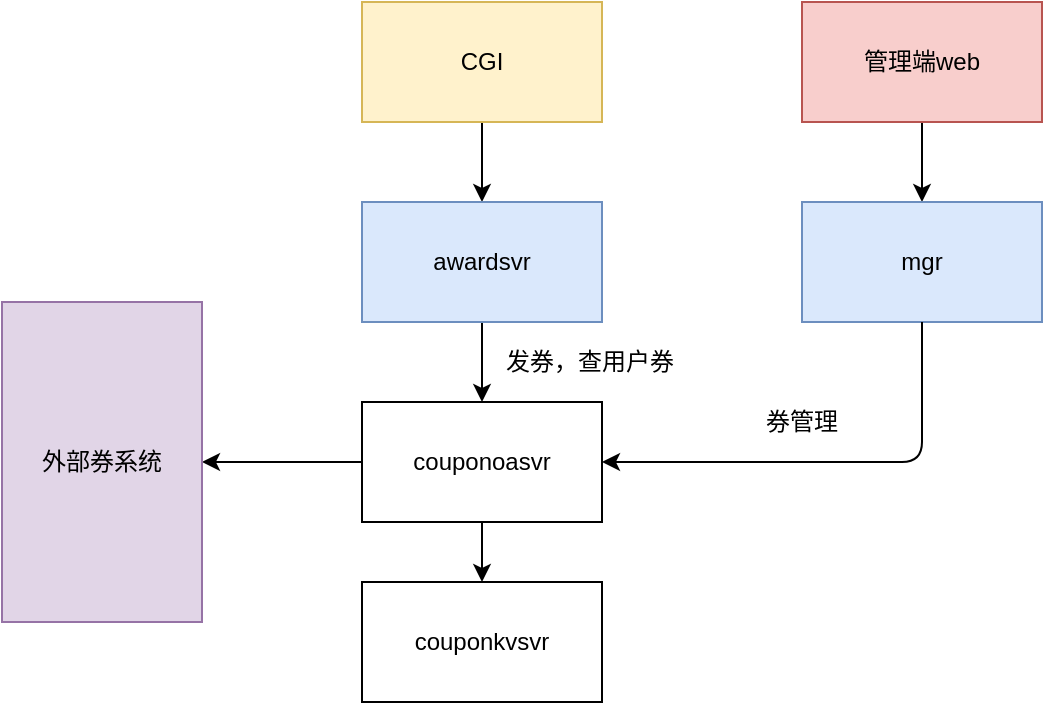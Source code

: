<mxfile version="14.1.9" type="github">
  <diagram id="bFgfZXBy9cXYAgFmSrWO" name="Page-1">
    <mxGraphModel dx="1186" dy="739" grid="1" gridSize="10" guides="1" tooltips="1" connect="1" arrows="1" fold="1" page="1" pageScale="1" pageWidth="827" pageHeight="1169" math="0" shadow="0">
      <root>
        <mxCell id="0" />
        <mxCell id="1" parent="0" />
        <mxCell id="EtPJ6qZoGEF21ooRTRWL-12" value="" style="edgeStyle=orthogonalEdgeStyle;rounded=0;orthogonalLoop=1;jettySize=auto;html=1;" edge="1" parent="1" source="EtPJ6qZoGEF21ooRTRWL-1" target="EtPJ6qZoGEF21ooRTRWL-4">
          <mxGeometry relative="1" as="geometry" />
        </mxCell>
        <mxCell id="EtPJ6qZoGEF21ooRTRWL-1" value="CGI" style="rounded=0;whiteSpace=wrap;html=1;fillColor=#fff2cc;strokeColor=#d6b656;" vertex="1" parent="1">
          <mxGeometry x="300" y="220" width="120" height="60" as="geometry" />
        </mxCell>
        <mxCell id="EtPJ6qZoGEF21ooRTRWL-13" value="" style="edgeStyle=orthogonalEdgeStyle;rounded=0;orthogonalLoop=1;jettySize=auto;html=1;" edge="1" parent="1" source="EtPJ6qZoGEF21ooRTRWL-2" target="EtPJ6qZoGEF21ooRTRWL-3">
          <mxGeometry relative="1" as="geometry" />
        </mxCell>
        <mxCell id="EtPJ6qZoGEF21ooRTRWL-2" value="管理端web" style="rounded=0;whiteSpace=wrap;html=1;fillColor=#f8cecc;strokeColor=#b85450;" vertex="1" parent="1">
          <mxGeometry x="520" y="220" width="120" height="60" as="geometry" />
        </mxCell>
        <mxCell id="EtPJ6qZoGEF21ooRTRWL-3" value="mgr" style="rounded=0;whiteSpace=wrap;html=1;fillColor=#dae8fc;strokeColor=#6c8ebf;" vertex="1" parent="1">
          <mxGeometry x="520" y="320" width="120" height="60" as="geometry" />
        </mxCell>
        <mxCell id="EtPJ6qZoGEF21ooRTRWL-10" value="" style="edgeStyle=orthogonalEdgeStyle;rounded=0;orthogonalLoop=1;jettySize=auto;html=1;" edge="1" parent="1" source="EtPJ6qZoGEF21ooRTRWL-4" target="EtPJ6qZoGEF21ooRTRWL-5">
          <mxGeometry relative="1" as="geometry" />
        </mxCell>
        <mxCell id="EtPJ6qZoGEF21ooRTRWL-4" value="awardsvr" style="rounded=0;whiteSpace=wrap;html=1;fillColor=#dae8fc;strokeColor=#6c8ebf;" vertex="1" parent="1">
          <mxGeometry x="300" y="320" width="120" height="60" as="geometry" />
        </mxCell>
        <mxCell id="EtPJ6qZoGEF21ooRTRWL-9" value="" style="edgeStyle=orthogonalEdgeStyle;rounded=0;orthogonalLoop=1;jettySize=auto;html=1;" edge="1" parent="1" source="EtPJ6qZoGEF21ooRTRWL-5" target="EtPJ6qZoGEF21ooRTRWL-6">
          <mxGeometry relative="1" as="geometry" />
        </mxCell>
        <mxCell id="EtPJ6qZoGEF21ooRTRWL-14" value="" style="edgeStyle=orthogonalEdgeStyle;rounded=0;orthogonalLoop=1;jettySize=auto;html=1;" edge="1" parent="1" source="EtPJ6qZoGEF21ooRTRWL-5" target="EtPJ6qZoGEF21ooRTRWL-8">
          <mxGeometry relative="1" as="geometry" />
        </mxCell>
        <mxCell id="EtPJ6qZoGEF21ooRTRWL-5" value="couponoasvr" style="rounded=0;whiteSpace=wrap;html=1;" vertex="1" parent="1">
          <mxGeometry x="300" y="420" width="120" height="60" as="geometry" />
        </mxCell>
        <mxCell id="EtPJ6qZoGEF21ooRTRWL-6" value="couponkvsvr" style="rounded=0;whiteSpace=wrap;html=1;" vertex="1" parent="1">
          <mxGeometry x="300" y="510" width="120" height="60" as="geometry" />
        </mxCell>
        <mxCell id="EtPJ6qZoGEF21ooRTRWL-8" value="外部券系统" style="rounded=0;whiteSpace=wrap;html=1;fillColor=#e1d5e7;strokeColor=#9673a6;" vertex="1" parent="1">
          <mxGeometry x="120" y="370" width="100" height="160" as="geometry" />
        </mxCell>
        <mxCell id="EtPJ6qZoGEF21ooRTRWL-11" value="" style="endArrow=classic;html=1;exitX=0.5;exitY=1;exitDx=0;exitDy=0;entryX=1;entryY=0.5;entryDx=0;entryDy=0;" edge="1" parent="1" source="EtPJ6qZoGEF21ooRTRWL-3" target="EtPJ6qZoGEF21ooRTRWL-5">
          <mxGeometry width="50" height="50" relative="1" as="geometry">
            <mxPoint x="380" y="400" as="sourcePoint" />
            <mxPoint x="440" y="350" as="targetPoint" />
            <Array as="points">
              <mxPoint x="580" y="450" />
            </Array>
          </mxGeometry>
        </mxCell>
        <mxCell id="EtPJ6qZoGEF21ooRTRWL-15" value="券管理" style="text;html=1;strokeColor=none;fillColor=none;align=center;verticalAlign=middle;whiteSpace=wrap;rounded=0;" vertex="1" parent="1">
          <mxGeometry x="500" y="420" width="40" height="20" as="geometry" />
        </mxCell>
        <mxCell id="EtPJ6qZoGEF21ooRTRWL-16" value="发券，查用户券" style="text;html=1;strokeColor=none;fillColor=none;align=center;verticalAlign=middle;whiteSpace=wrap;rounded=0;" vertex="1" parent="1">
          <mxGeometry x="359" y="390" width="110" height="20" as="geometry" />
        </mxCell>
      </root>
    </mxGraphModel>
  </diagram>
</mxfile>
